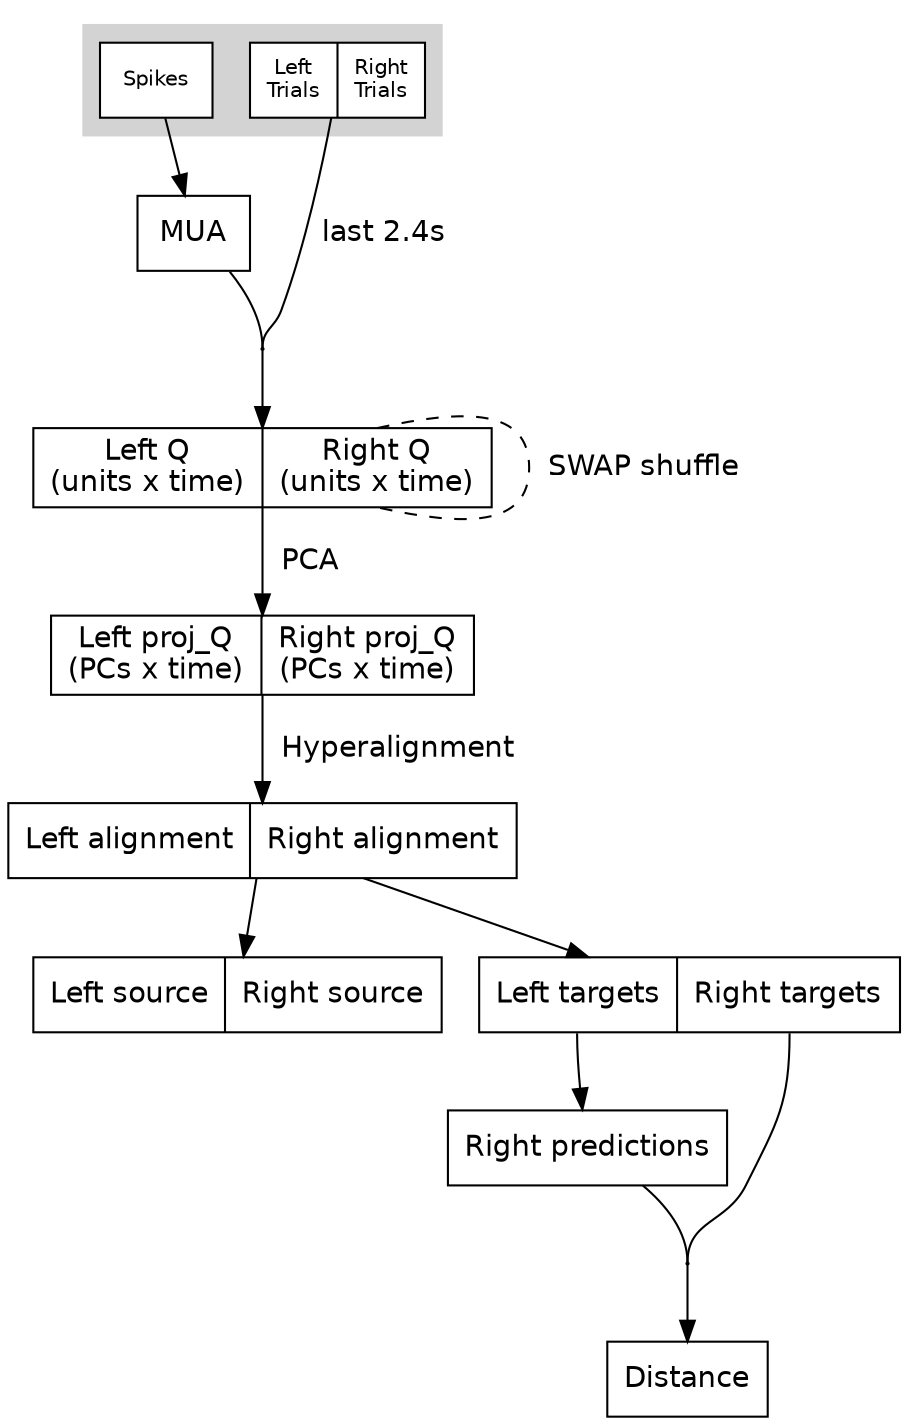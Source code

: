 digraph G {
// resolution = 300;
fontname = Helvetica;
overlap = false;
// concentrate = true;
// rankdir = LR;

node [fontname = "Helvetica",shape=rectangle];
edge [fontname = "Helvetica"];

subgraph cluster0 {

  /* promoted data */

  node [style=filled,fillcolor=white,color=black,fontsize=10];
  style=filled;
  color=lightgrey;
  // label = "pre-processed (\"promoted\") data";

  spk [label="Spikes"];
  trial [shape=record,label="<f0>Left\nTrials|<f1>Right\nTrials"];

  }

/* MUA */

mua [label="MUA"];
spk -> mua;

/* Q */

Q [shape=record,label="<f0>Left Q\n(units x time)|<f1>Right Q\n(units x time)"];
Q_temp [shape=circle,width=.01,height=.01,label=""];

mua -> Q_temp [arrowhead=none,headport=n];
trial -> Q_temp [arrowhead=none,headport=n,label=" last 2.4s"];

Q_temp -> Q;

Q:f1:n -> Q:f1:s [label="  SWAP shuffle", style=dashed,arrowhead=none];

/* PCA */

pca_Q [shape=record,label="<f0>Left proj_Q\n(PCs x time)|<f1>Right proj_Q\n(PCs x time)"];

Q -> pca_Q [label="  PCA"];

/* Hyperalignment */

hyperalign [shape=record,label="<f0>Left alignment\n|<f1>Right alignment\n"];

pca_Q -> hyperalign [label="  Hyperalignment"];

/* Transformation */

source [shape=record,label="<f0>Left source\n|<f1>Right source\n"];

targets [shape=record,label="<f0>Left targets\n|<f1>Right targets\n"];

hyperalign -> source;
hyperalign -> targets;

/* Prediction */

predicts [label="Right predictions"];

targets:f0 -> predicts;

/* Distance */

dists [label="Distance"]
dis_temp [shape=circle,width=.01,height=.01,label=""];

predicts -> dis_temp [arrowhead=none,headport=n];
targets:f1 -> dis_temp [arrowhead=none,headport=n];
dis_temp -> dists;
}
